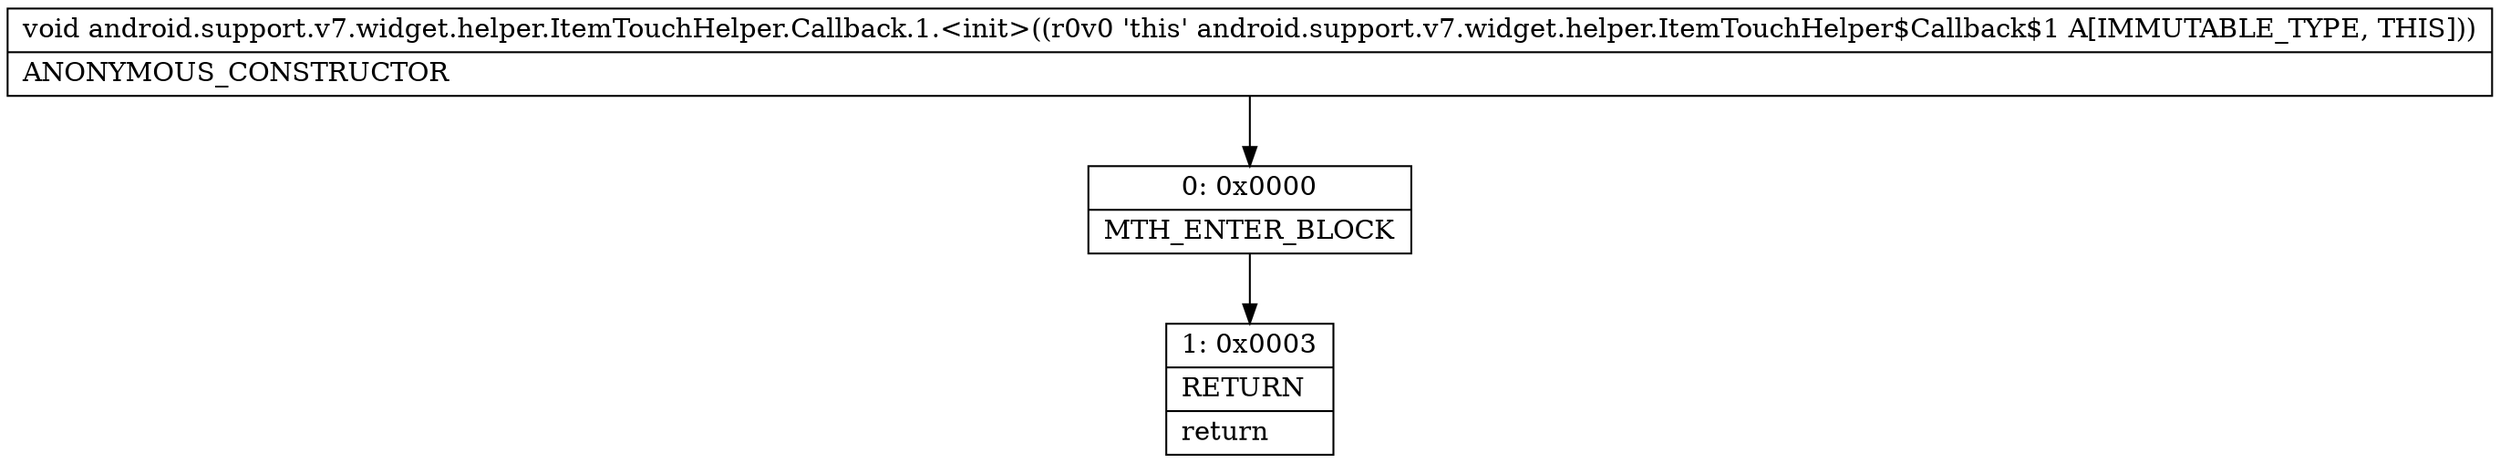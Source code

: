 digraph "CFG forandroid.support.v7.widget.helper.ItemTouchHelper.Callback.1.\<init\>()V" {
Node_0 [shape=record,label="{0\:\ 0x0000|MTH_ENTER_BLOCK\l}"];
Node_1 [shape=record,label="{1\:\ 0x0003|RETURN\l|return\l}"];
MethodNode[shape=record,label="{void android.support.v7.widget.helper.ItemTouchHelper.Callback.1.\<init\>((r0v0 'this' android.support.v7.widget.helper.ItemTouchHelper$Callback$1 A[IMMUTABLE_TYPE, THIS]))  | ANONYMOUS_CONSTRUCTOR\l}"];
MethodNode -> Node_0;
Node_0 -> Node_1;
}

